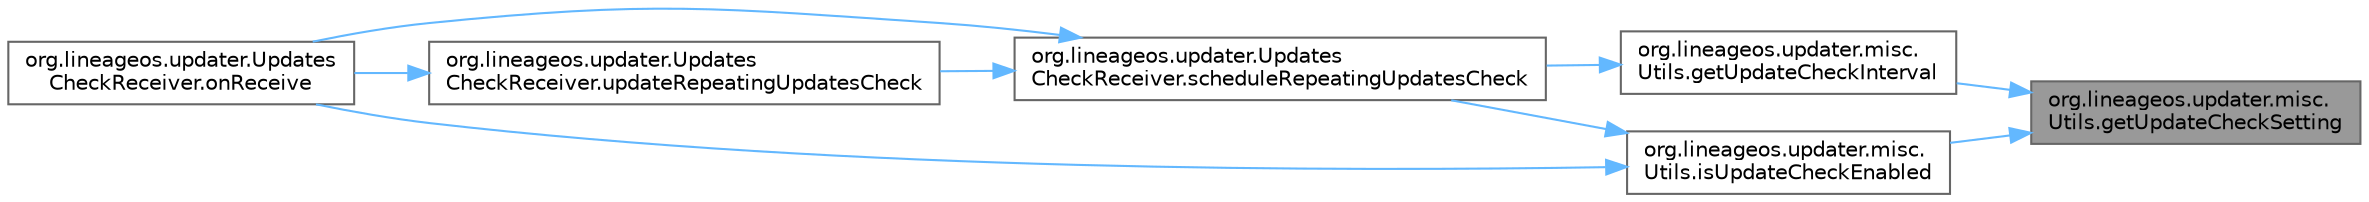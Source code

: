 digraph "org.lineageos.updater.misc.Utils.getUpdateCheckSetting"
{
 // LATEX_PDF_SIZE
  bgcolor="transparent";
  edge [fontname=Helvetica,fontsize=10,labelfontname=Helvetica,labelfontsize=10];
  node [fontname=Helvetica,fontsize=10,shape=box,height=0.2,width=0.4];
  rankdir="RL";
  Node1 [label="org.lineageos.updater.misc.\lUtils.getUpdateCheckSetting",height=0.2,width=0.4,color="gray40", fillcolor="grey60", style="filled", fontcolor="black",tooltip=" "];
  Node1 -> Node2 [dir="back",color="steelblue1",style="solid"];
  Node2 [label="org.lineageos.updater.misc.\lUtils.getUpdateCheckInterval",height=0.2,width=0.4,color="grey40", fillcolor="white", style="filled",URL="$classorg_1_1lineageos_1_1updater_1_1misc_1_1_utils.html#a12c5e178901cb8ad981762407fb447bd",tooltip=" "];
  Node2 -> Node3 [dir="back",color="steelblue1",style="solid"];
  Node3 [label="org.lineageos.updater.Updates\lCheckReceiver.scheduleRepeatingUpdatesCheck",height=0.2,width=0.4,color="grey40", fillcolor="white", style="filled",URL="$classorg_1_1lineageos_1_1updater_1_1_updates_check_receiver.html#aa623fc731cd631e63b67db91bfd9982e",tooltip=" "];
  Node3 -> Node4 [dir="back",color="steelblue1",style="solid"];
  Node4 [label="org.lineageos.updater.Updates\lCheckReceiver.onReceive",height=0.2,width=0.4,color="grey40", fillcolor="white", style="filled",URL="$classorg_1_1lineageos_1_1updater_1_1_updates_check_receiver.html#ad8f90b6b49a0c878bddb97e8f99dd1b2",tooltip=" "];
  Node3 -> Node5 [dir="back",color="steelblue1",style="solid"];
  Node5 [label="org.lineageos.updater.Updates\lCheckReceiver.updateRepeatingUpdatesCheck",height=0.2,width=0.4,color="grey40", fillcolor="white", style="filled",URL="$classorg_1_1lineageos_1_1updater_1_1_updates_check_receiver.html#aab972f00edc84afaf24dd290dbd0ecb9",tooltip=" "];
  Node5 -> Node4 [dir="back",color="steelblue1",style="solid"];
  Node1 -> Node6 [dir="back",color="steelblue1",style="solid"];
  Node6 [label="org.lineageos.updater.misc.\lUtils.isUpdateCheckEnabled",height=0.2,width=0.4,color="grey40", fillcolor="white", style="filled",URL="$classorg_1_1lineageos_1_1updater_1_1misc_1_1_utils.html#a89fa75039cec0415fd7fc3b49b21b6b8",tooltip=" "];
  Node6 -> Node4 [dir="back",color="steelblue1",style="solid"];
  Node6 -> Node3 [dir="back",color="steelblue1",style="solid"];
}
